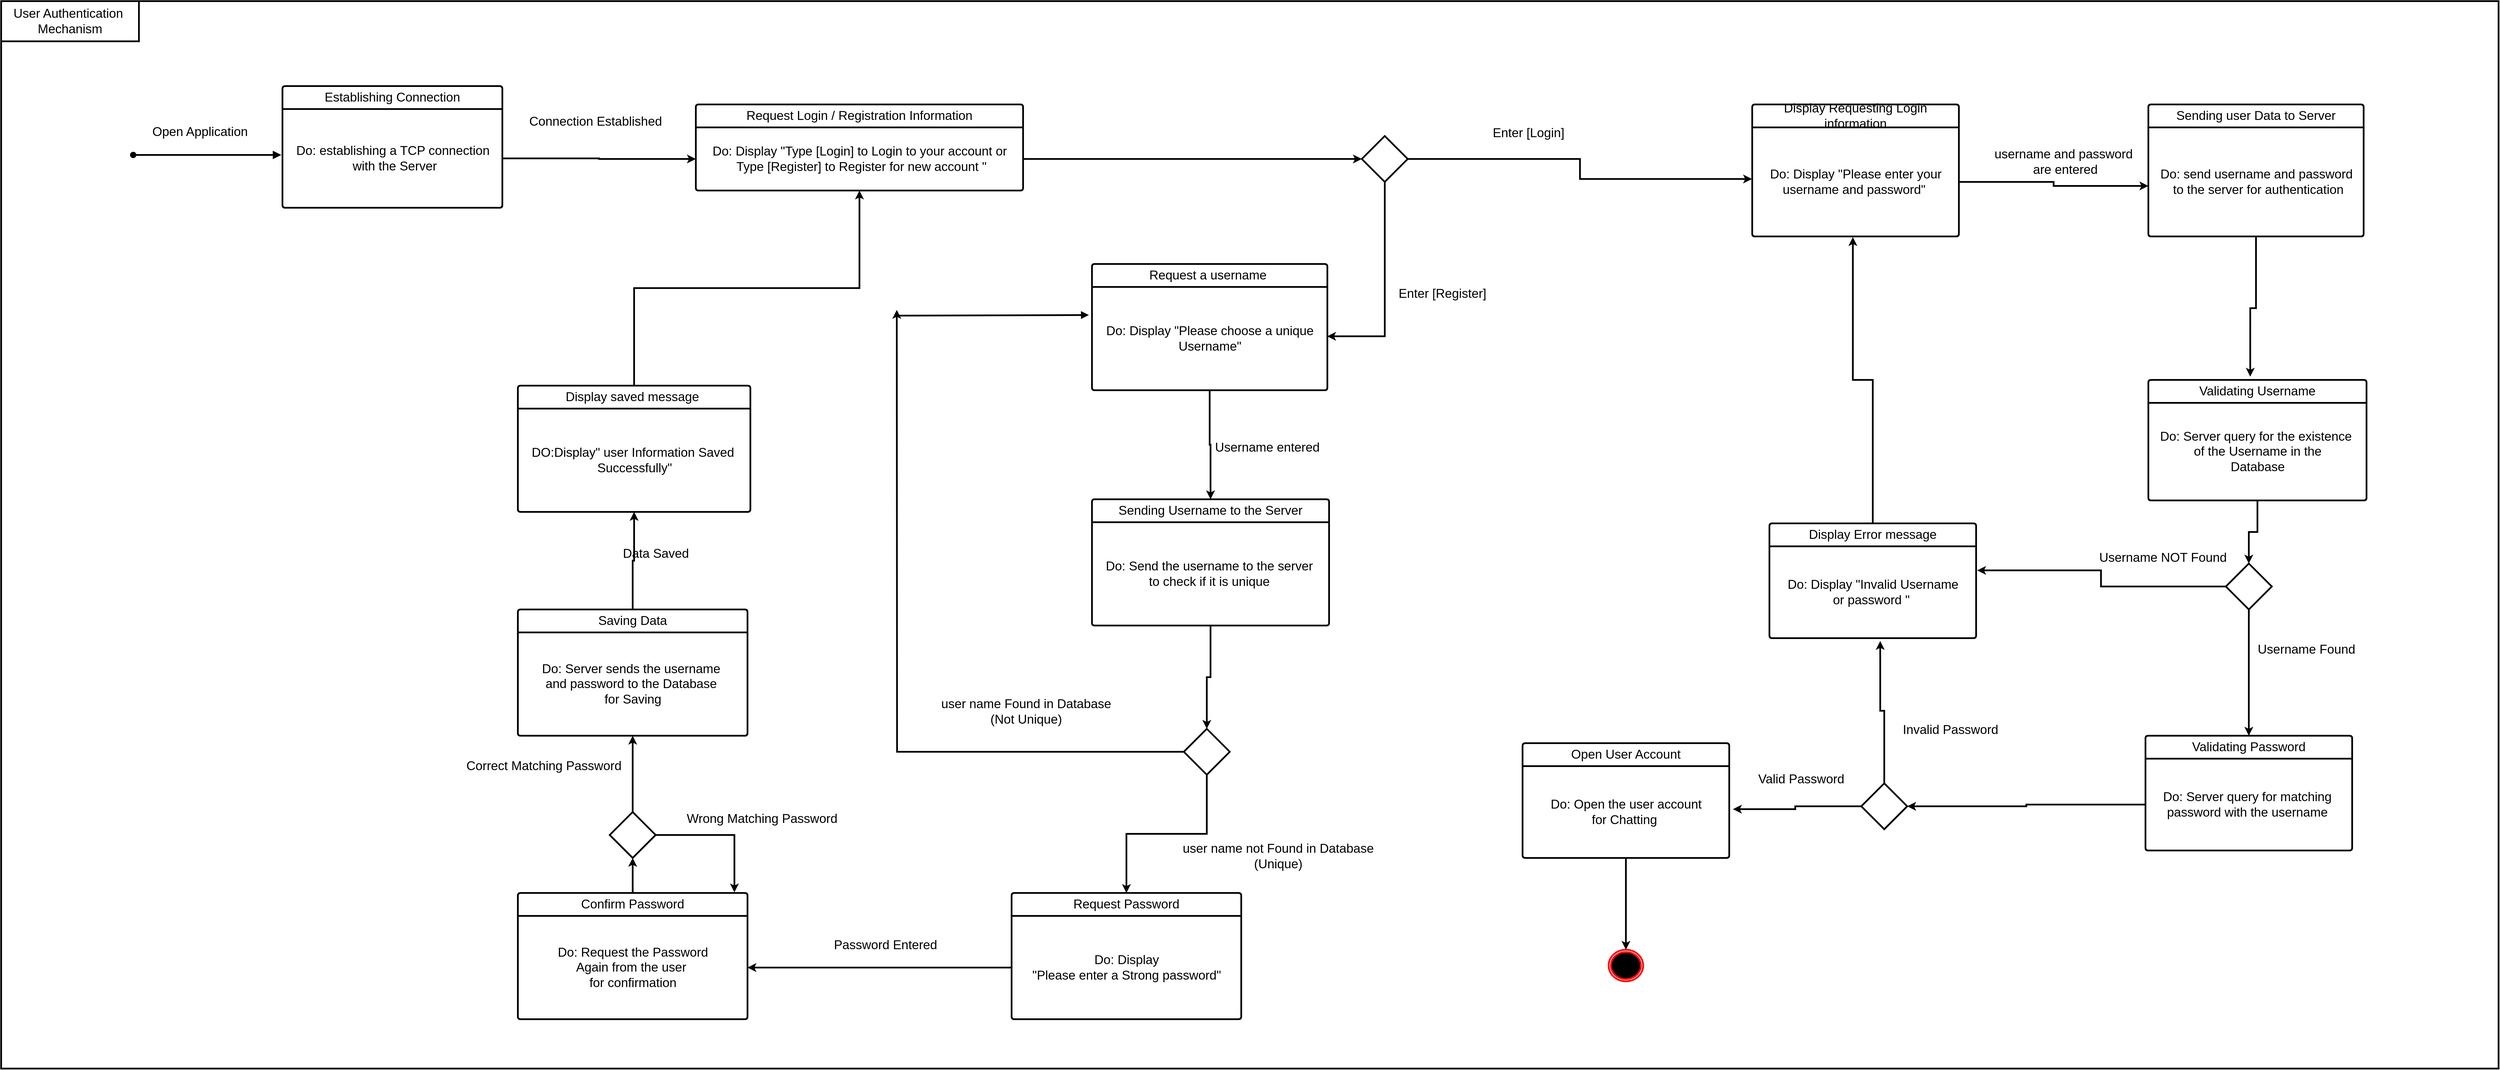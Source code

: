 <mxfile version="22.1.5" type="device" pages="3">
  <diagram name="User Authenticatiion Mechanism" id="j_X86rwtVtbwTjYeFhrC">
    <mxGraphModel dx="4581" dy="2237" grid="1" gridSize="10" guides="1" tooltips="1" connect="1" arrows="1" fold="1" page="1" pageScale="1" pageWidth="827" pageHeight="1169" math="0" shadow="0">
      <root>
        <mxCell id="0" />
        <mxCell id="1" parent="0" />
        <mxCell id="sr_6YSs-KJBTiqejgoap-89" value="" style="rounded=0;whiteSpace=wrap;html=1;fontSize=22;strokeWidth=3;" parent="1" vertex="1">
          <mxGeometry x="-1960" y="-20" width="4350" height="1860" as="geometry" />
        </mxCell>
        <mxCell id="wN-cYqIQgkS0El-1S5M3-2" value="&lt;font style=&quot;font-size: 22px;&quot;&gt;Request Login / Registration Information&lt;/font&gt;" style="swimlane;childLayout=stackLayout;horizontal=1;startSize=40;horizontalStack=0;rounded=1;fontSize=22;fontStyle=0;strokeWidth=3;resizeParent=0;resizeLast=1;shadow=0;dashed=0;align=center;arcSize=4;whiteSpace=wrap;html=1;" parent="1" vertex="1">
          <mxGeometry x="-750" y="160" width="570" height="150" as="geometry" />
        </mxCell>
        <mxCell id="wN-cYqIQgkS0El-1S5M3-3" value="Do: Display &quot;Type [Login] to Login to your account or&lt;br style=&quot;font-size: 22px;&quot;&gt;&amp;nbsp;Type [Register] to Register for new account &quot;" style="text;html=1;align=center;verticalAlign=middle;resizable=0;points=[];autosize=1;strokeColor=none;fillColor=none;shadow=0;fontSize=22;strokeWidth=3;" parent="wN-cYqIQgkS0El-1S5M3-2" vertex="1">
          <mxGeometry y="40" width="570" height="110" as="geometry" />
        </mxCell>
        <mxCell id="wN-cYqIQgkS0El-1S5M3-4" value="&lt;font style=&quot;font-size: 22px;&quot;&gt;Open Application&lt;/font&gt;" style="html=1;verticalAlign=bottom;startArrow=oval;startFill=1;endArrow=block;startSize=8;curved=0;rounded=0;shadow=0;fontSize=22;strokeWidth=3;endSize=7;" parent="1" edge="1">
          <mxGeometry x="-0.1" y="25" width="60" relative="1" as="geometry">
            <mxPoint x="-1730" y="248" as="sourcePoint" />
            <mxPoint x="-1472" y="248" as="targetPoint" />
            <Array as="points" />
            <mxPoint as="offset" />
          </mxGeometry>
        </mxCell>
        <mxCell id="wN-cYqIQgkS0El-1S5M3-5" value="User Authentication&amp;nbsp;&lt;br style=&quot;font-size: 22px;&quot;&gt;Mechanism" style="html=1;whiteSpace=wrap;shadow=0;fontSize=22;strokeWidth=3;" parent="1" vertex="1">
          <mxGeometry x="-1960" y="-20" width="240" height="70" as="geometry" />
        </mxCell>
        <mxCell id="wN-cYqIQgkS0El-1S5M3-6" value="Display Requesting Login information" style="swimlane;childLayout=stackLayout;horizontal=1;startSize=40;horizontalStack=0;rounded=1;fontSize=22;fontStyle=0;strokeWidth=3;resizeParent=0;resizeLast=1;shadow=0;dashed=0;align=center;arcSize=4;whiteSpace=wrap;html=1;" parent="1" vertex="1">
          <mxGeometry x="1090" y="160" width="360" height="230" as="geometry" />
        </mxCell>
        <mxCell id="wN-cYqIQgkS0El-1S5M3-7" value="&lt;font style=&quot;font-size: 22px;&quot;&gt;Do: Display &quot;Please enter your &lt;br style=&quot;font-size: 22px;&quot;&gt;username and password&quot;&amp;nbsp;&lt;/font&gt;" style="text;html=1;align=center;verticalAlign=middle;resizable=0;points=[];autosize=1;strokeColor=none;fillColor=none;shadow=0;fontSize=22;strokeWidth=3;" parent="wN-cYqIQgkS0El-1S5M3-6" vertex="1">
          <mxGeometry y="40" width="360" height="190" as="geometry" />
        </mxCell>
        <mxCell id="wN-cYqIQgkS0El-1S5M3-8" value="Enter [Login]" style="text;html=1;align=center;verticalAlign=middle;resizable=0;points=[];autosize=1;strokeColor=none;fillColor=none;shadow=0;fontSize=22;strokeWidth=3;" parent="1" vertex="1">
          <mxGeometry x="625" y="190" width="150" height="40" as="geometry" />
        </mxCell>
        <mxCell id="wN-cYqIQgkS0El-1S5M3-9" value="Sending user Data to Server" style="swimlane;childLayout=stackLayout;horizontal=1;startSize=40;horizontalStack=0;rounded=1;fontSize=22;fontStyle=0;strokeWidth=3;resizeParent=0;resizeLast=1;shadow=0;dashed=0;align=center;arcSize=4;whiteSpace=wrap;html=1;" parent="1" vertex="1">
          <mxGeometry x="1780" y="160" width="375" height="230" as="geometry" />
        </mxCell>
        <mxCell id="wN-cYqIQgkS0El-1S5M3-10" value="Do: send username and password&lt;br style=&quot;font-size: 22px;&quot;&gt;&amp;nbsp;to the server for authentication" style="text;html=1;align=center;verticalAlign=middle;resizable=0;points=[];autosize=1;strokeColor=none;fillColor=none;shadow=0;fontSize=22;strokeWidth=3;" parent="wN-cYqIQgkS0El-1S5M3-9" vertex="1">
          <mxGeometry y="40" width="375" height="190" as="geometry" />
        </mxCell>
        <mxCell id="wN-cYqIQgkS0El-1S5M3-11" style="edgeStyle=orthogonalEdgeStyle;rounded=0;orthogonalLoop=1;jettySize=auto;html=1;entryX=0;entryY=0.537;entryDx=0;entryDy=0;entryPerimeter=0;shadow=0;fontSize=22;strokeWidth=3;" parent="1" source="wN-cYqIQgkS0El-1S5M3-7" target="wN-cYqIQgkS0El-1S5M3-10" edge="1">
          <mxGeometry relative="1" as="geometry" />
        </mxCell>
        <mxCell id="wN-cYqIQgkS0El-1S5M3-12" value="username and password&amp;nbsp;&lt;br style=&quot;font-size: 22px;&quot;&gt;are entered" style="text;html=1;align=center;verticalAlign=middle;resizable=0;points=[];autosize=1;strokeColor=none;fillColor=none;shadow=0;fontSize=22;strokeWidth=3;" parent="1" vertex="1">
          <mxGeometry x="1500" y="225" width="270" height="70" as="geometry" />
        </mxCell>
        <mxCell id="wN-cYqIQgkS0El-1S5M3-13" value="Validating Username" style="swimlane;childLayout=stackLayout;horizontal=1;startSize=40;horizontalStack=0;rounded=1;fontSize=22;fontStyle=0;strokeWidth=3;resizeParent=0;resizeLast=1;shadow=0;dashed=0;align=center;arcSize=4;whiteSpace=wrap;html=1;" parent="1" vertex="1">
          <mxGeometry x="1780" y="640" width="380" height="210" as="geometry" />
        </mxCell>
        <mxCell id="wN-cYqIQgkS0El-1S5M3-14" value="Do: Server query for the existence&amp;nbsp;&lt;br style=&quot;font-size: 22px;&quot;&gt;of the Username in the&lt;br style=&quot;font-size: 22px;&quot;&gt;Database" style="text;html=1;align=center;verticalAlign=middle;resizable=0;points=[];autosize=1;strokeColor=none;fillColor=none;shadow=0;fontSize=22;strokeWidth=3;" parent="wN-cYqIQgkS0El-1S5M3-13" vertex="1">
          <mxGeometry y="40" width="380" height="170" as="geometry" />
        </mxCell>
        <mxCell id="wN-cYqIQgkS0El-1S5M3-15" value="&lt;font style=&quot;font-size: 22px;&quot;&gt;Request a username&amp;nbsp;&lt;/font&gt;" style="swimlane;childLayout=stackLayout;horizontal=1;startSize=40;horizontalStack=0;rounded=1;fontSize=22;fontStyle=0;strokeWidth=3;resizeParent=0;resizeLast=1;shadow=0;dashed=0;align=center;arcSize=4;whiteSpace=wrap;html=1;" parent="1" vertex="1">
          <mxGeometry x="-60" y="438" width="410" height="220" as="geometry" />
        </mxCell>
        <mxCell id="wN-cYqIQgkS0El-1S5M3-16" value="Do: Display &quot;Please choose a unique&lt;br style=&quot;font-size: 22px;&quot;&gt;Username&quot;" style="text;html=1;align=center;verticalAlign=middle;resizable=0;points=[];autosize=1;strokeColor=none;fillColor=none;shadow=0;fontSize=22;strokeWidth=3;" parent="wN-cYqIQgkS0El-1S5M3-15" vertex="1">
          <mxGeometry y="40" width="410" height="180" as="geometry" />
        </mxCell>
        <mxCell id="wN-cYqIQgkS0El-1S5M3-17" value="Enter [Register]" style="text;html=1;align=center;verticalAlign=middle;resizable=0;points=[];autosize=1;strokeColor=none;fillColor=none;shadow=0;fontSize=22;strokeWidth=3;" parent="1" vertex="1">
          <mxGeometry x="460" y="470" width="180" height="40" as="geometry" />
        </mxCell>
        <mxCell id="wN-cYqIQgkS0El-1S5M3-18" value="&lt;font style=&quot;font-size: 22px;&quot;&gt;Establishing Connection&lt;/font&gt;" style="swimlane;childLayout=stackLayout;horizontal=1;startSize=40;horizontalStack=0;rounded=1;fontSize=22;fontStyle=0;strokeWidth=3;resizeParent=0;resizeLast=1;shadow=0;dashed=0;align=center;arcSize=4;whiteSpace=wrap;html=1;" parent="1" vertex="1">
          <mxGeometry x="-1470" y="128" width="383" height="212" as="geometry" />
        </mxCell>
        <mxCell id="wN-cYqIQgkS0El-1S5M3-19" value="&lt;font style=&quot;font-size: 22px;&quot;&gt;Do: establishing a TCP connection&lt;br style=&quot;font-size: 22px;&quot;&gt;&amp;nbsp;with the Server&lt;/font&gt;" style="text;html=1;align=center;verticalAlign=middle;resizable=0;points=[];autosize=1;strokeColor=none;fillColor=none;shadow=0;fontSize=22;strokeWidth=3;" parent="wN-cYqIQgkS0El-1S5M3-18" vertex="1">
          <mxGeometry y="40" width="383" height="172" as="geometry" />
        </mxCell>
        <mxCell id="wN-cYqIQgkS0El-1S5M3-20" style="edgeStyle=orthogonalEdgeStyle;rounded=0;orthogonalLoop=1;jettySize=auto;html=1;shadow=0;fontSize=22;strokeWidth=3;" parent="1" source="wN-cYqIQgkS0El-1S5M3-19" target="wN-cYqIQgkS0El-1S5M3-3" edge="1">
          <mxGeometry relative="1" as="geometry" />
        </mxCell>
        <mxCell id="wN-cYqIQgkS0El-1S5M3-21" value="Connection Established" style="text;html=1;align=center;verticalAlign=middle;resizable=0;points=[];autosize=1;strokeColor=none;fillColor=none;shadow=0;fontSize=22;strokeWidth=3;" parent="1" vertex="1">
          <mxGeometry x="-1050" y="170" width="250" height="40" as="geometry" />
        </mxCell>
        <mxCell id="wN-cYqIQgkS0El-1S5M3-22" style="edgeStyle=orthogonalEdgeStyle;rounded=0;orthogonalLoop=1;jettySize=auto;html=1;entryX=0.467;entryY=-0.027;entryDx=0;entryDy=0;entryPerimeter=0;fontSize=22;strokeWidth=3;" parent="1" source="wN-cYqIQgkS0El-1S5M3-10" target="wN-cYqIQgkS0El-1S5M3-13" edge="1">
          <mxGeometry relative="1" as="geometry" />
        </mxCell>
        <mxCell id="wN-cYqIQgkS0El-1S5M3-23" value="" style="edgeStyle=orthogonalEdgeStyle;rounded=0;orthogonalLoop=1;jettySize=auto;html=1;shadow=0;fontSize=22;strokeWidth=3;" parent="1" source="wN-cYqIQgkS0El-1S5M3-3" target="wN-cYqIQgkS0El-1S5M3-24" edge="1">
          <mxGeometry relative="1" as="geometry">
            <mxPoint x="290" y="255" as="sourcePoint" />
            <mxPoint x="660" y="280" as="targetPoint" />
          </mxGeometry>
        </mxCell>
        <mxCell id="wN-cYqIQgkS0El-1S5M3-24" value="" style="rhombus;whiteSpace=wrap;html=1;fontSize=22;strokeWidth=3;" parent="1" vertex="1">
          <mxGeometry x="410" y="215" width="80" height="80" as="geometry" />
        </mxCell>
        <mxCell id="wN-cYqIQgkS0El-1S5M3-25" style="edgeStyle=orthogonalEdgeStyle;rounded=0;orthogonalLoop=1;jettySize=auto;html=1;exitX=0.5;exitY=1;exitDx=0;exitDy=0;entryX=0.999;entryY=0.478;entryDx=0;entryDy=0;entryPerimeter=0;fontSize=22;strokeWidth=3;" parent="1" source="wN-cYqIQgkS0El-1S5M3-24" target="wN-cYqIQgkS0El-1S5M3-16" edge="1">
          <mxGeometry relative="1" as="geometry" />
        </mxCell>
        <mxCell id="wN-cYqIQgkS0El-1S5M3-26" style="edgeStyle=orthogonalEdgeStyle;rounded=0;orthogonalLoop=1;jettySize=auto;html=1;exitX=1;exitY=0.5;exitDx=0;exitDy=0;entryX=-0.001;entryY=0.473;entryDx=0;entryDy=0;entryPerimeter=0;fontSize=22;strokeWidth=3;" parent="1" source="wN-cYqIQgkS0El-1S5M3-24" target="wN-cYqIQgkS0El-1S5M3-7" edge="1">
          <mxGeometry relative="1" as="geometry" />
        </mxCell>
        <mxCell id="wN-cYqIQgkS0El-1S5M3-27" style="edgeStyle=orthogonalEdgeStyle;rounded=0;orthogonalLoop=1;jettySize=auto;html=1;exitX=0.5;exitY=1;exitDx=0;exitDy=0;entryX=0.5;entryY=0;entryDx=0;entryDy=0;fontSize=22;strokeWidth=3;" parent="1" source="wN-cYqIQgkS0El-1S5M3-28" target="wN-cYqIQgkS0El-1S5M3-30" edge="1">
          <mxGeometry relative="1" as="geometry" />
        </mxCell>
        <mxCell id="wN-cYqIQgkS0El-1S5M3-28" value="" style="rhombus;whiteSpace=wrap;html=1;fontSize=22;strokeWidth=3;" parent="1" vertex="1">
          <mxGeometry x="1915" y="960" width="80" height="80" as="geometry" />
        </mxCell>
        <mxCell id="wN-cYqIQgkS0El-1S5M3-29" style="edgeStyle=orthogonalEdgeStyle;rounded=0;orthogonalLoop=1;jettySize=auto;html=1;entryX=0.5;entryY=0;entryDx=0;entryDy=0;fontSize=22;strokeWidth=3;" parent="1" source="wN-cYqIQgkS0El-1S5M3-14" target="wN-cYqIQgkS0El-1S5M3-28" edge="1">
          <mxGeometry relative="1" as="geometry" />
        </mxCell>
        <mxCell id="wN-cYqIQgkS0El-1S5M3-30" value="Validating Password" style="swimlane;childLayout=stackLayout;horizontal=1;startSize=40;horizontalStack=0;rounded=1;fontSize=22;fontStyle=0;strokeWidth=3;resizeParent=0;resizeLast=1;shadow=0;dashed=0;align=center;arcSize=4;whiteSpace=wrap;html=1;" parent="1" vertex="1">
          <mxGeometry x="1775" y="1260" width="360" height="200" as="geometry" />
        </mxCell>
        <mxCell id="wN-cYqIQgkS0El-1S5M3-31" value="Do: Server query for matching&amp;nbsp;&lt;br style=&quot;font-size: 22px;&quot;&gt;password with the username&amp;nbsp;" style="text;html=1;align=center;verticalAlign=middle;resizable=0;points=[];autosize=1;strokeColor=none;fillColor=none;shadow=0;fontSize=22;strokeWidth=3;" parent="wN-cYqIQgkS0El-1S5M3-30" vertex="1">
          <mxGeometry y="40" width="360" height="160" as="geometry" />
        </mxCell>
        <mxCell id="wN-cYqIQgkS0El-1S5M3-32" value="&lt;font style=&quot;font-size: 22px;&quot;&gt;Username Found&lt;/font&gt;" style="text;html=1;align=center;verticalAlign=middle;resizable=0;points=[];autosize=1;strokeColor=none;fillColor=none;fontSize=22;strokeWidth=3;" parent="1" vertex="1">
          <mxGeometry x="1960" y="1090" width="190" height="40" as="geometry" />
        </mxCell>
        <mxCell id="wN-cYqIQgkS0El-1S5M3-33" value="Display Error message" style="swimlane;childLayout=stackLayout;horizontal=1;startSize=40;horizontalStack=0;rounded=1;fontSize=22;fontStyle=0;strokeWidth=3;resizeParent=0;resizeLast=1;shadow=0;dashed=0;align=center;arcSize=4;whiteSpace=wrap;html=1;" parent="1" vertex="1">
          <mxGeometry x="1120" y="890" width="360" height="200" as="geometry" />
        </mxCell>
        <mxCell id="wN-cYqIQgkS0El-1S5M3-34" value="Do: Display &quot;Invalid Username&lt;br style=&quot;font-size: 22px;&quot;&gt;or password &quot;&amp;nbsp;" style="text;html=1;align=center;verticalAlign=middle;resizable=0;points=[];autosize=1;strokeColor=none;fillColor=none;shadow=0;fontSize=22;strokeWidth=3;" parent="wN-cYqIQgkS0El-1S5M3-33" vertex="1">
          <mxGeometry y="40" width="360" height="160" as="geometry" />
        </mxCell>
        <mxCell id="wN-cYqIQgkS0El-1S5M3-35" style="edgeStyle=orthogonalEdgeStyle;rounded=0;orthogonalLoop=1;jettySize=auto;html=1;exitX=0;exitY=0.5;exitDx=0;exitDy=0;entryX=1.005;entryY=0.262;entryDx=0;entryDy=0;entryPerimeter=0;fontSize=22;strokeWidth=3;" parent="1" source="wN-cYqIQgkS0El-1S5M3-28" target="wN-cYqIQgkS0El-1S5M3-34" edge="1">
          <mxGeometry relative="1" as="geometry" />
        </mxCell>
        <mxCell id="wN-cYqIQgkS0El-1S5M3-36" value="&lt;font style=&quot;font-size: 22px;&quot;&gt;Username NOT Found&lt;/font&gt;" style="text;html=1;align=center;verticalAlign=middle;resizable=0;points=[];autosize=1;strokeColor=none;fillColor=none;fontSize=22;strokeWidth=3;" parent="1" vertex="1">
          <mxGeometry x="1680" y="930" width="250" height="40" as="geometry" />
        </mxCell>
        <mxCell id="wN-cYqIQgkS0El-1S5M3-37" style="edgeStyle=orthogonalEdgeStyle;rounded=0;orthogonalLoop=1;jettySize=auto;html=1;exitX=0.5;exitY=0;exitDx=0;exitDy=0;entryX=0.487;entryY=1.006;entryDx=0;entryDy=0;entryPerimeter=0;fontSize=22;strokeWidth=3;" parent="1" source="wN-cYqIQgkS0El-1S5M3-33" target="wN-cYqIQgkS0El-1S5M3-7" edge="1">
          <mxGeometry relative="1" as="geometry" />
        </mxCell>
        <mxCell id="wN-cYqIQgkS0El-1S5M3-38" value="" style="rhombus;whiteSpace=wrap;html=1;fontSize=22;strokeWidth=3;" parent="1" vertex="1">
          <mxGeometry x="1280" y="1342.96" width="80" height="80" as="geometry" />
        </mxCell>
        <mxCell id="wN-cYqIQgkS0El-1S5M3-39" style="edgeStyle=orthogonalEdgeStyle;rounded=0;orthogonalLoop=1;jettySize=auto;html=1;entryX=1;entryY=0.5;entryDx=0;entryDy=0;fontSize=22;strokeWidth=3;" parent="1" source="wN-cYqIQgkS0El-1S5M3-31" target="wN-cYqIQgkS0El-1S5M3-38" edge="1">
          <mxGeometry relative="1" as="geometry" />
        </mxCell>
        <mxCell id="wN-cYqIQgkS0El-1S5M3-40" value="Open User Account" style="swimlane;childLayout=stackLayout;horizontal=1;startSize=40;horizontalStack=0;rounded=1;fontSize=22;fontStyle=0;strokeWidth=3;resizeParent=0;resizeLast=1;shadow=0;dashed=0;align=center;arcSize=4;whiteSpace=wrap;html=1;" parent="1" vertex="1">
          <mxGeometry x="690" y="1272.96" width="360" height="200" as="geometry" />
        </mxCell>
        <mxCell id="wN-cYqIQgkS0El-1S5M3-41" value="Do: Open the user account &lt;br style=&quot;font-size: 22px;&quot;&gt;for Chatting&amp;nbsp;" style="text;html=1;align=center;verticalAlign=middle;resizable=0;points=[];autosize=1;strokeColor=none;fillColor=none;shadow=0;fontSize=22;strokeWidth=3;" parent="wN-cYqIQgkS0El-1S5M3-40" vertex="1">
          <mxGeometry y="40" width="360" height="160" as="geometry" />
        </mxCell>
        <mxCell id="wN-cYqIQgkS0El-1S5M3-42" value="&lt;font style=&quot;font-size: 22px;&quot;&gt;Valid Password&lt;/font&gt;" style="text;html=1;align=center;verticalAlign=middle;resizable=0;points=[];autosize=1;strokeColor=none;fillColor=none;fontSize=22;strokeWidth=3;" parent="1" vertex="1">
          <mxGeometry x="1090" y="1315.96" width="170" height="40" as="geometry" />
        </mxCell>
        <mxCell id="wN-cYqIQgkS0El-1S5M3-43" style="edgeStyle=orthogonalEdgeStyle;rounded=0;orthogonalLoop=1;jettySize=auto;html=1;exitX=0;exitY=0.5;exitDx=0;exitDy=0;entryX=1.018;entryY=0.469;entryDx=0;entryDy=0;entryPerimeter=0;fontSize=22;strokeWidth=3;" parent="1" source="wN-cYqIQgkS0El-1S5M3-38" target="wN-cYqIQgkS0El-1S5M3-41" edge="1">
          <mxGeometry relative="1" as="geometry" />
        </mxCell>
        <mxCell id="wN-cYqIQgkS0El-1S5M3-44" value="" style="ellipse;html=1;shape=endState;fillColor=#000000;strokeColor=#ff0000;fontSize=22;strokeWidth=3;" parent="1" vertex="1">
          <mxGeometry x="840" y="1632.96" width="60" height="55" as="geometry" />
        </mxCell>
        <mxCell id="wN-cYqIQgkS0El-1S5M3-45" style="edgeStyle=orthogonalEdgeStyle;rounded=0;orthogonalLoop=1;jettySize=auto;html=1;entryX=0.5;entryY=0;entryDx=0;entryDy=0;fontSize=22;strokeWidth=3;" parent="1" source="wN-cYqIQgkS0El-1S5M3-41" target="wN-cYqIQgkS0El-1S5M3-44" edge="1">
          <mxGeometry relative="1" as="geometry" />
        </mxCell>
        <mxCell id="wN-cYqIQgkS0El-1S5M3-46" style="edgeStyle=orthogonalEdgeStyle;rounded=0;orthogonalLoop=1;jettySize=auto;html=1;exitX=0.5;exitY=0;exitDx=0;exitDy=0;entryX=0.536;entryY=1.031;entryDx=0;entryDy=0;entryPerimeter=0;fontSize=22;strokeWidth=3;" parent="1" source="wN-cYqIQgkS0El-1S5M3-38" target="wN-cYqIQgkS0El-1S5M3-34" edge="1">
          <mxGeometry relative="1" as="geometry" />
        </mxCell>
        <mxCell id="wN-cYqIQgkS0El-1S5M3-47" value="Sending Username to the Server" style="swimlane;childLayout=stackLayout;horizontal=1;startSize=40;horizontalStack=0;rounded=1;fontSize=22;fontStyle=0;strokeWidth=3;resizeParent=0;resizeLast=1;shadow=0;dashed=0;align=center;arcSize=4;whiteSpace=wrap;html=1;" parent="1" vertex="1">
          <mxGeometry x="-60" y="848" width="413" height="220" as="geometry" />
        </mxCell>
        <mxCell id="wN-cYqIQgkS0El-1S5M3-48" value="Do: Send the username to the server&amp;nbsp;&lt;br style=&quot;font-size: 22px;&quot;&gt;to check if it is unique&amp;nbsp;" style="text;html=1;align=center;verticalAlign=middle;resizable=0;points=[];autosize=1;strokeColor=none;fillColor=none;shadow=0;fontSize=22;strokeWidth=3;" parent="wN-cYqIQgkS0El-1S5M3-47" vertex="1">
          <mxGeometry y="40" width="413" height="180" as="geometry" />
        </mxCell>
        <mxCell id="wN-cYqIQgkS0El-1S5M3-49" style="edgeStyle=orthogonalEdgeStyle;rounded=0;orthogonalLoop=1;jettySize=auto;html=1;fontSize=22;strokeWidth=3;" parent="1" source="wN-cYqIQgkS0El-1S5M3-16" target="wN-cYqIQgkS0El-1S5M3-47" edge="1">
          <mxGeometry relative="1" as="geometry" />
        </mxCell>
        <mxCell id="wN-cYqIQgkS0El-1S5M3-50" value="&lt;font style=&quot;font-size: 22px;&quot;&gt;Username entered&lt;/font&gt;" style="text;html=1;align=center;verticalAlign=middle;resizable=0;points=[];autosize=1;strokeColor=none;fillColor=none;fontSize=22;strokeWidth=3;" parent="1" vertex="1">
          <mxGeometry x="140" y="738" width="210" height="40" as="geometry" />
        </mxCell>
        <mxCell id="wN-cYqIQgkS0El-1S5M3-51" style="edgeStyle=orthogonalEdgeStyle;rounded=0;orthogonalLoop=1;jettySize=auto;html=1;exitX=0;exitY=0.5;exitDx=0;exitDy=0;fontSize=22;strokeWidth=3;" parent="1" source="wN-cYqIQgkS0El-1S5M3-53" edge="1">
          <mxGeometry relative="1" as="geometry">
            <mxPoint x="-400" y="518" as="targetPoint" />
          </mxGeometry>
        </mxCell>
        <mxCell id="wN-cYqIQgkS0El-1S5M3-52" style="edgeStyle=orthogonalEdgeStyle;rounded=0;orthogonalLoop=1;jettySize=auto;html=1;exitX=0.5;exitY=1;exitDx=0;exitDy=0;entryX=0.5;entryY=0;entryDx=0;entryDy=0;fontSize=22;strokeWidth=3;" parent="1" source="wN-cYqIQgkS0El-1S5M3-53" target="wN-cYqIQgkS0El-1S5M3-58" edge="1">
          <mxGeometry relative="1" as="geometry" />
        </mxCell>
        <mxCell id="wN-cYqIQgkS0El-1S5M3-53" value="" style="rhombus;whiteSpace=wrap;html=1;fontSize=22;strokeWidth=3;" parent="1" vertex="1">
          <mxGeometry x="100" y="1248" width="80" height="80" as="geometry" />
        </mxCell>
        <mxCell id="wN-cYqIQgkS0El-1S5M3-54" style="edgeStyle=orthogonalEdgeStyle;rounded=0;orthogonalLoop=1;jettySize=auto;html=1;entryX=0.5;entryY=0;entryDx=0;entryDy=0;fontSize=22;strokeWidth=3;" parent="1" source="wN-cYqIQgkS0El-1S5M3-48" target="wN-cYqIQgkS0El-1S5M3-53" edge="1">
          <mxGeometry relative="1" as="geometry">
            <mxPoint x="140" y="1238" as="targetPoint" />
          </mxGeometry>
        </mxCell>
        <mxCell id="wN-cYqIQgkS0El-1S5M3-55" value="&lt;span style=&quot;font-size: 22px;&quot;&gt;user name not Found in Database&lt;br style=&quot;font-size: 22px;&quot;&gt;(Unique)&lt;br style=&quot;font-size: 22px;&quot;&gt;&lt;/span&gt;" style="text;html=1;align=center;verticalAlign=middle;resizable=0;points=[];autosize=1;strokeColor=none;fillColor=none;fontSize=22;strokeWidth=3;" parent="1" vertex="1">
          <mxGeometry x="84" y="1435" width="360" height="70" as="geometry" />
        </mxCell>
        <mxCell id="wN-cYqIQgkS0El-1S5M3-56" value="&lt;span style=&quot;font-size: 22px;&quot;&gt;user name Found in Database&lt;br style=&quot;font-size: 22px;&quot;&gt;(Not Unique)&lt;br style=&quot;font-size: 22px;&quot;&gt;&lt;/span&gt;" style="text;html=1;align=center;verticalAlign=middle;resizable=0;points=[];autosize=1;strokeColor=none;fillColor=none;fontSize=22;strokeWidth=3;" parent="1" vertex="1">
          <mxGeometry x="-335" y="1183" width="320" height="70" as="geometry" />
        </mxCell>
        <mxCell id="wN-cYqIQgkS0El-1S5M3-57" value="" style="html=1;verticalAlign=bottom;endArrow=block;curved=0;rounded=0;entryX=-0.013;entryY=0.272;entryDx=0;entryDy=0;entryPerimeter=0;fontSize=22;strokeWidth=3;" parent="1" target="wN-cYqIQgkS0El-1S5M3-16" edge="1">
          <mxGeometry width="80" relative="1" as="geometry">
            <mxPoint x="-400" y="528" as="sourcePoint" />
            <mxPoint x="550" y="638" as="targetPoint" />
          </mxGeometry>
        </mxCell>
        <mxCell id="wN-cYqIQgkS0El-1S5M3-58" value="Request Password" style="swimlane;childLayout=stackLayout;horizontal=1;startSize=40;horizontalStack=0;rounded=1;fontSize=22;fontStyle=0;strokeWidth=3;resizeParent=0;resizeLast=1;shadow=0;dashed=0;align=center;arcSize=4;whiteSpace=wrap;html=1;" parent="1" vertex="1">
          <mxGeometry x="-200" y="1534" width="400" height="220" as="geometry" />
        </mxCell>
        <mxCell id="wN-cYqIQgkS0El-1S5M3-59" value="Do: Display &lt;br style=&quot;font-size: 22px;&quot;&gt;&quot;Please enter a Strong password&quot;" style="text;html=1;align=center;verticalAlign=middle;resizable=0;points=[];autosize=1;strokeColor=none;fillColor=none;shadow=0;fontSize=22;strokeWidth=3;" parent="wN-cYqIQgkS0El-1S5M3-58" vertex="1">
          <mxGeometry y="40" width="400" height="180" as="geometry" />
        </mxCell>
        <mxCell id="wN-cYqIQgkS0El-1S5M3-60" style="edgeStyle=orthogonalEdgeStyle;rounded=0;orthogonalLoop=1;jettySize=auto;html=1;exitX=0.5;exitY=0;exitDx=0;exitDy=0;fontSize=22;strokeWidth=3;" parent="1" source="wN-cYqIQgkS0El-1S5M3-61" target="wN-cYqIQgkS0El-1S5M3-65" edge="1">
          <mxGeometry relative="1" as="geometry" />
        </mxCell>
        <mxCell id="wN-cYqIQgkS0El-1S5M3-61" value="Saving Data" style="swimlane;childLayout=stackLayout;horizontal=1;startSize=40;horizontalStack=0;rounded=1;fontSize=22;fontStyle=0;strokeWidth=3;resizeParent=0;resizeLast=1;shadow=0;dashed=0;align=center;arcSize=4;whiteSpace=wrap;html=1;" parent="1" vertex="1">
          <mxGeometry x="-1060" y="1040" width="400" height="220" as="geometry" />
        </mxCell>
        <mxCell id="wN-cYqIQgkS0El-1S5M3-62" value="Do: Server sends the username&amp;nbsp;&lt;br style=&quot;font-size: 22px;&quot;&gt;and password to the Database&amp;nbsp;&lt;br style=&quot;font-size: 22px;&quot;&gt;for Saving" style="text;html=1;align=center;verticalAlign=middle;resizable=0;points=[];autosize=1;strokeColor=none;fillColor=none;shadow=0;fontSize=22;strokeWidth=3;" parent="wN-cYqIQgkS0El-1S5M3-61" vertex="1">
          <mxGeometry y="40" width="400" height="180" as="geometry" />
        </mxCell>
        <mxCell id="wN-cYqIQgkS0El-1S5M3-63" value="Password Entered" style="text;html=1;align=center;verticalAlign=middle;resizable=0;points=[];autosize=1;strokeColor=none;fillColor=none;fontSize=22;strokeWidth=3;" parent="1" vertex="1">
          <mxGeometry x="-520" y="1605" width="200" height="40" as="geometry" />
        </mxCell>
        <mxCell id="_A8NqwgqnPGsE7l9i2pA-2" style="edgeStyle=orthogonalEdgeStyle;rounded=0;orthogonalLoop=1;jettySize=auto;html=1;exitX=0.5;exitY=0;exitDx=0;exitDy=0;strokeWidth=3;" parent="1" source="wN-cYqIQgkS0El-1S5M3-64" target="wN-cYqIQgkS0El-1S5M3-3" edge="1">
          <mxGeometry relative="1" as="geometry" />
        </mxCell>
        <mxCell id="wN-cYqIQgkS0El-1S5M3-64" value="Display saved message&amp;nbsp;" style="swimlane;childLayout=stackLayout;horizontal=1;startSize=40;horizontalStack=0;rounded=1;fontSize=22;fontStyle=0;strokeWidth=3;resizeParent=0;resizeLast=1;shadow=0;dashed=0;align=center;arcSize=4;whiteSpace=wrap;html=1;" parent="1" vertex="1">
          <mxGeometry x="-1060" y="650" width="405" height="220" as="geometry" />
        </mxCell>
        <mxCell id="wN-cYqIQgkS0El-1S5M3-65" value="DO:Display&quot; user Information Saved&amp;nbsp;&lt;br style=&quot;font-size: 22px;&quot;&gt;Successfully&quot;" style="text;html=1;align=center;verticalAlign=middle;resizable=0;points=[];autosize=1;strokeColor=none;fillColor=none;shadow=0;fontSize=22;strokeWidth=3;" parent="wN-cYqIQgkS0El-1S5M3-64" vertex="1">
          <mxGeometry y="40" width="405" height="180" as="geometry" />
        </mxCell>
        <mxCell id="wN-cYqIQgkS0El-1S5M3-66" style="edgeStyle=orthogonalEdgeStyle;rounded=0;orthogonalLoop=1;jettySize=auto;html=1;exitX=0.5;exitY=0;exitDx=0;exitDy=0;entryX=0.5;entryY=1;entryDx=0;entryDy=0;fontSize=22;strokeWidth=3;" parent="1" source="wN-cYqIQgkS0El-1S5M3-67" target="wN-cYqIQgkS0El-1S5M3-70" edge="1">
          <mxGeometry relative="1" as="geometry" />
        </mxCell>
        <mxCell id="wN-cYqIQgkS0El-1S5M3-67" value="Confirm Password" style="swimlane;childLayout=stackLayout;horizontal=1;startSize=40;horizontalStack=0;rounded=1;fontSize=22;fontStyle=0;strokeWidth=3;resizeParent=0;resizeLast=1;shadow=0;dashed=0;align=center;arcSize=4;whiteSpace=wrap;html=1;" parent="1" vertex="1">
          <mxGeometry x="-1060" y="1534" width="400" height="220" as="geometry" />
        </mxCell>
        <mxCell id="wN-cYqIQgkS0El-1S5M3-68" value="Do: Request the Password&lt;br style=&quot;font-size: 22px;&quot;&gt;Again from the user&amp;nbsp;&lt;br style=&quot;font-size: 22px;&quot;&gt;for confirmation" style="text;html=1;align=center;verticalAlign=middle;resizable=0;points=[];autosize=1;strokeColor=none;fillColor=none;shadow=0;fontSize=22;strokeWidth=3;" parent="wN-cYqIQgkS0El-1S5M3-67" vertex="1">
          <mxGeometry y="40" width="400" height="180" as="geometry" />
        </mxCell>
        <mxCell id="wN-cYqIQgkS0El-1S5M3-69" style="edgeStyle=orthogonalEdgeStyle;rounded=0;orthogonalLoop=1;jettySize=auto;html=1;exitX=0.5;exitY=0;exitDx=0;exitDy=0;entryX=0.5;entryY=1;entryDx=0;entryDy=0;fontSize=22;strokeWidth=3;" parent="1" source="wN-cYqIQgkS0El-1S5M3-70" target="wN-cYqIQgkS0El-1S5M3-61" edge="1">
          <mxGeometry relative="1" as="geometry" />
        </mxCell>
        <mxCell id="wN-cYqIQgkS0El-1S5M3-70" value="" style="rhombus;whiteSpace=wrap;html=1;fontSize=22;strokeWidth=3;" parent="1" vertex="1">
          <mxGeometry x="-900" y="1392.96" width="80" height="80" as="geometry" />
        </mxCell>
        <mxCell id="wN-cYqIQgkS0El-1S5M3-71" value="Wrong Matching Password" style="text;html=1;align=center;verticalAlign=middle;resizable=0;points=[];autosize=1;strokeColor=none;fillColor=none;fontSize=22;strokeWidth=3;" parent="1" vertex="1">
          <mxGeometry x="-780" y="1385" width="290" height="40" as="geometry" />
        </mxCell>
        <mxCell id="wN-cYqIQgkS0El-1S5M3-72" style="edgeStyle=orthogonalEdgeStyle;rounded=0;orthogonalLoop=1;jettySize=auto;html=1;exitX=1;exitY=0.5;exitDx=0;exitDy=0;entryX=0.943;entryY=-0.005;entryDx=0;entryDy=0;entryPerimeter=0;fontSize=22;strokeWidth=3;" parent="1" source="wN-cYqIQgkS0El-1S5M3-70" target="wN-cYqIQgkS0El-1S5M3-67" edge="1">
          <mxGeometry relative="1" as="geometry" />
        </mxCell>
        <mxCell id="wN-cYqIQgkS0El-1S5M3-73" value="Correct Matching Password" style="text;html=1;align=center;verticalAlign=middle;resizable=0;points=[];autosize=1;strokeColor=none;fillColor=none;fontSize=22;strokeWidth=3;" parent="1" vertex="1">
          <mxGeometry x="-1160" y="1293" width="290" height="40" as="geometry" />
        </mxCell>
        <mxCell id="wN-cYqIQgkS0El-1S5M3-74" style="edgeStyle=orthogonalEdgeStyle;rounded=0;orthogonalLoop=1;jettySize=auto;html=1;fontSize=22;strokeWidth=3;" parent="1" source="wN-cYqIQgkS0El-1S5M3-59" target="wN-cYqIQgkS0El-1S5M3-68" edge="1">
          <mxGeometry relative="1" as="geometry" />
        </mxCell>
        <mxCell id="wN-cYqIQgkS0El-1S5M3-76" value="Data Saved" style="text;html=1;align=center;verticalAlign=middle;resizable=0;points=[];autosize=1;strokeColor=none;fillColor=none;fontSize=22;strokeWidth=3;" parent="1" vertex="1">
          <mxGeometry x="-890" y="923" width="140" height="40" as="geometry" />
        </mxCell>
        <mxCell id="wN-cYqIQgkS0El-1S5M3-77" value="&lt;font style=&quot;font-size: 22px;&quot;&gt;Invalid Password&lt;/font&gt;" style="text;html=1;align=center;verticalAlign=middle;resizable=0;points=[];autosize=1;strokeColor=none;fillColor=none;fontSize=22;strokeWidth=3;" parent="1" vertex="1">
          <mxGeometry x="1340" y="1230" width="190" height="40" as="geometry" />
        </mxCell>
      </root>
    </mxGraphModel>
  </diagram>
  <diagram id="xAzXa_gDa-dRbr-B6FrB" name="Component Diagram">
    <mxGraphModel dx="1050" dy="534" grid="1" gridSize="10" guides="1" tooltips="1" connect="1" arrows="1" fold="1" page="1" pageScale="1" pageWidth="827" pageHeight="1169" math="0" shadow="0">
      <root>
        <mxCell id="0" />
        <mxCell id="1" parent="0" />
      </root>
    </mxGraphModel>
  </diagram>
  <diagram id="sgllJ1rkJXQIBFzatda4" name="System Architecture Diagram">
    <mxGraphModel dx="1050" dy="534" grid="1" gridSize="10" guides="1" tooltips="1" connect="1" arrows="1" fold="1" page="1" pageScale="1" pageWidth="827" pageHeight="1169" math="0" shadow="0">
      <root>
        <mxCell id="0" />
        <mxCell id="1" parent="0" />
      </root>
    </mxGraphModel>
  </diagram>
</mxfile>
